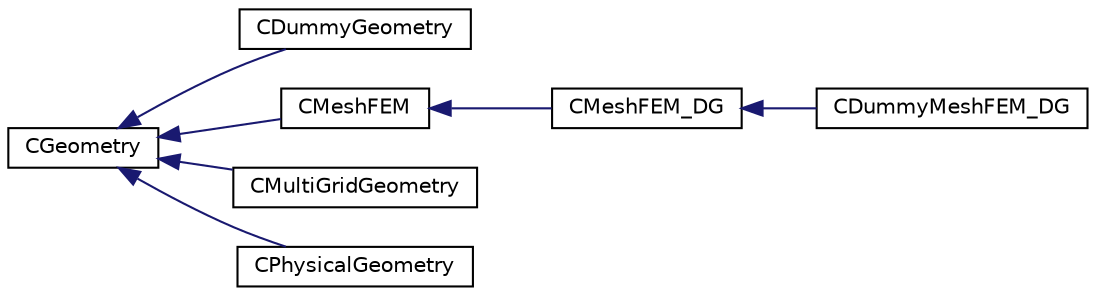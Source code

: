 digraph "Graphical Class Hierarchy"
{
 // LATEX_PDF_SIZE
  edge [fontname="Helvetica",fontsize="10",labelfontname="Helvetica",labelfontsize="10"];
  node [fontname="Helvetica",fontsize="10",shape=record];
  rankdir="LR";
  Node0 [label="CGeometry",height=0.2,width=0.4,color="black", fillcolor="white", style="filled",URL="$classCGeometry.html",tooltip="Parent class for defining the geometry of the problem (complete geometry, multigrid agglomerated geom..."];
  Node0 -> Node1 [dir="back",color="midnightblue",fontsize="10",style="solid",fontname="Helvetica"];
  Node1 [label="CDummyGeometry",height=0.2,width=0.4,color="black", fillcolor="white", style="filled",URL="$classCDummyGeometry.html",tooltip="Class for defining a geometry that does not contain any points/elements. Can be used for initializing..."];
  Node0 -> Node2 [dir="back",color="midnightblue",fontsize="10",style="solid",fontname="Helvetica"];
  Node2 [label="CMeshFEM",height=0.2,width=0.4,color="black", fillcolor="white", style="filled",URL="$classCMeshFEM.html",tooltip="Base class for the FEM solver."];
  Node2 -> Node3 [dir="back",color="midnightblue",fontsize="10",style="solid",fontname="Helvetica"];
  Node3 [label="CMeshFEM_DG",height=0.2,width=0.4,color="black", fillcolor="white", style="filled",URL="$classCMeshFEM__DG.html",tooltip="Class which contains all the variables for the DG FEM solver."];
  Node3 -> Node4 [dir="back",color="midnightblue",fontsize="10",style="solid",fontname="Helvetica"];
  Node4 [label="CDummyMeshFEM_DG",height=0.2,width=0.4,color="black", fillcolor="white", style="filled",URL="$classCDummyMeshFEM__DG.html",tooltip="Class for defining a DG geometry that does not contain any points/elements. Can be used for initializ..."];
  Node0 -> Node5 [dir="back",color="midnightblue",fontsize="10",style="solid",fontname="Helvetica"];
  Node5 [label="CMultiGridGeometry",height=0.2,width=0.4,color="black", fillcolor="white", style="filled",URL="$classCMultiGridGeometry.html",tooltip="Class for defining the multigrid geometry, the main delicated part is the agglomeration stage,..."];
  Node0 -> Node6 [dir="back",color="midnightblue",fontsize="10",style="solid",fontname="Helvetica"];
  Node6 [label="CPhysicalGeometry",height=0.2,width=0.4,color="black", fillcolor="white", style="filled",URL="$classCPhysicalGeometry.html",tooltip="Class for reading a defining the primal grid which is read from the grid file in ...."];
}
